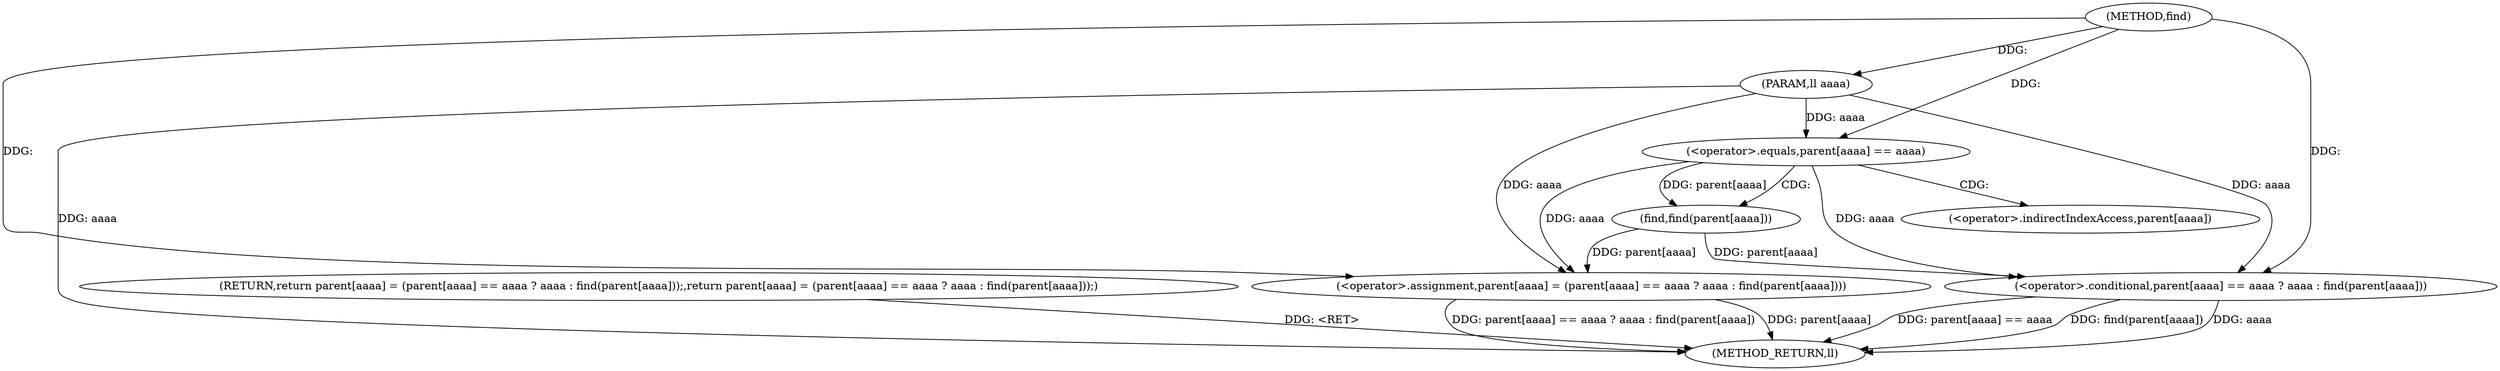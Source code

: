 digraph "find" {  
"1000307" [label = "(METHOD,find)" ]
"1000326" [label = "(METHOD_RETURN,ll)" ]
"1000308" [label = "(PARAM,ll aaaa)" ]
"1000310" [label = "(RETURN,return parent[aaaa] = (parent[aaaa] == aaaa ? aaaa : find(parent[aaaa]));,return parent[aaaa] = (parent[aaaa] == aaaa ? aaaa : find(parent[aaaa]));)" ]
"1000311" [label = "(<operator>.assignment,parent[aaaa] = (parent[aaaa] == aaaa ? aaaa : find(parent[aaaa])))" ]
"1000315" [label = "(<operator>.conditional,parent[aaaa] == aaaa ? aaaa : find(parent[aaaa]))" ]
"1000316" [label = "(<operator>.equals,parent[aaaa] == aaaa)" ]
"1000322" [label = "(find,find(parent[aaaa]))" ]
"1000323" [label = "(<operator>.indirectIndexAccess,parent[aaaa])" ]
  "1000308" -> "1000326"  [ label = "DDG: aaaa"] 
  "1000311" -> "1000326"  [ label = "DDG: parent[aaaa]"] 
  "1000315" -> "1000326"  [ label = "DDG: parent[aaaa] == aaaa"] 
  "1000315" -> "1000326"  [ label = "DDG: find(parent[aaaa])"] 
  "1000315" -> "1000326"  [ label = "DDG: aaaa"] 
  "1000311" -> "1000326"  [ label = "DDG: parent[aaaa] == aaaa ? aaaa : find(parent[aaaa])"] 
  "1000310" -> "1000326"  [ label = "DDG: <RET>"] 
  "1000307" -> "1000308"  [ label = "DDG: "] 
  "1000316" -> "1000311"  [ label = "DDG: aaaa"] 
  "1000308" -> "1000311"  [ label = "DDG: aaaa"] 
  "1000307" -> "1000311"  [ label = "DDG: "] 
  "1000322" -> "1000311"  [ label = "DDG: parent[aaaa]"] 
  "1000316" -> "1000315"  [ label = "DDG: aaaa"] 
  "1000308" -> "1000315"  [ label = "DDG: aaaa"] 
  "1000307" -> "1000315"  [ label = "DDG: "] 
  "1000322" -> "1000315"  [ label = "DDG: parent[aaaa]"] 
  "1000308" -> "1000316"  [ label = "DDG: aaaa"] 
  "1000307" -> "1000316"  [ label = "DDG: "] 
  "1000316" -> "1000322"  [ label = "DDG: parent[aaaa]"] 
  "1000316" -> "1000323"  [ label = "CDG: "] 
  "1000316" -> "1000322"  [ label = "CDG: "] 
}
